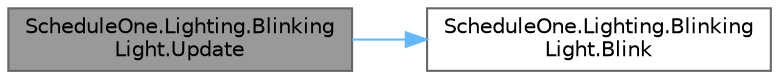 digraph "ScheduleOne.Lighting.BlinkingLight.Update"
{
 // LATEX_PDF_SIZE
  bgcolor="transparent";
  edge [fontname=Helvetica,fontsize=10,labelfontname=Helvetica,labelfontsize=10];
  node [fontname=Helvetica,fontsize=10,shape=box,height=0.2,width=0.4];
  rankdir="LR";
  Node1 [id="Node000001",label="ScheduleOne.Lighting.Blinking\lLight.Update",height=0.2,width=0.4,color="gray40", fillcolor="grey60", style="filled", fontcolor="black",tooltip=" "];
  Node1 -> Node2 [id="edge1_Node000001_Node000002",color="steelblue1",style="solid",tooltip=" "];
  Node2 [id="Node000002",label="ScheduleOne.Lighting.Blinking\lLight.Blink",height=0.2,width=0.4,color="grey40", fillcolor="white", style="filled",URL="$class_schedule_one_1_1_lighting_1_1_blinking_light.html#a7cb8bc10624e28c8452bbd4d1afb1f63",tooltip=" "];
}

